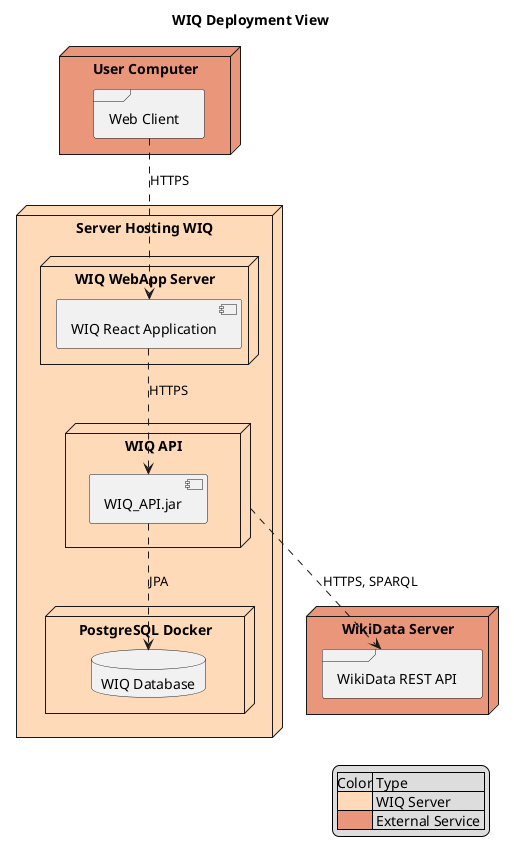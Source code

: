 @startuml

title WIQ Deployment View

legend right
    |Color| Type |
    |<#PeachPuff>| WIQ Server |
    |<#DarkSalmon>| External Service |
end legend

node "Server Hosting WIQ" #PeachPuff {
  node "WIQ WebApp Server"{
    component "WIQ React Application"
  }
  node "WIQ API" {
      component "WIQ_API.jar"
  }
  node "PostgreSQL Docker" {
    database "WIQ Database"
  }
}
node "User Computer" #DarkSalmon{
  frame "Web Client"
}
node "WikiData Server" #DarkSalmon {
    frame "WikiData REST API"
}
"Web Client" ..> "WIQ React Application" : "HTTPS"
"WIQ React Application" ..> "WIQ_API.jar" : "HTTPS"
"WIQ_API.jar" ..> "WIQ Database" : "JPA"
"WIQ API" ..> "WikiData REST API" : "HTTPS, SPARQL"
@enduml